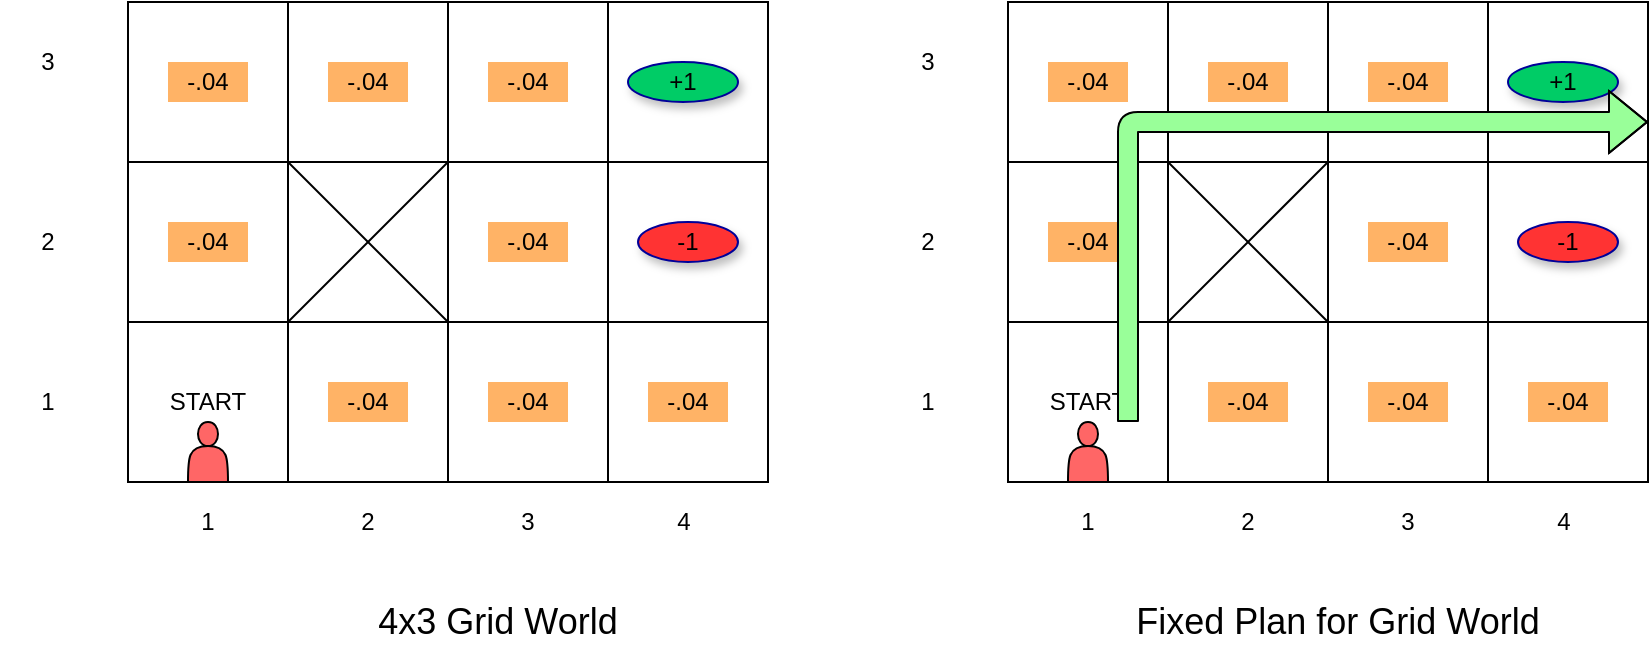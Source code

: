 <mxfile version="12.8.2" type="device"><diagram id="Zpx2hZGRedN-7M9drF_a" name="Page-1"><mxGraphModel dx="2046" dy="848" grid="1" gridSize="10" guides="1" tooltips="1" connect="1" arrows="1" fold="1" page="1" pageScale="1" pageWidth="850" pageHeight="1100" math="0" shadow="0"><root><mxCell id="0"/><mxCell id="1" parent="0"/><mxCell id="sHLdiJZ5vMlQr8QnRT6h-1" value="" style="whiteSpace=wrap;html=1;aspect=fixed;" parent="1" vertex="1"><mxGeometry x="80" y="280" width="80" height="80" as="geometry"/></mxCell><mxCell id="sHLdiJZ5vMlQr8QnRT6h-2" value="" style="whiteSpace=wrap;html=1;aspect=fixed;" parent="1" vertex="1"><mxGeometry x="160" y="280" width="80" height="80" as="geometry"/></mxCell><mxCell id="sHLdiJZ5vMlQr8QnRT6h-3" value="" style="whiteSpace=wrap;html=1;aspect=fixed;" parent="1" vertex="1"><mxGeometry x="240" y="280" width="80" height="80" as="geometry"/></mxCell><mxCell id="sHLdiJZ5vMlQr8QnRT6h-5" value="" style="whiteSpace=wrap;html=1;aspect=fixed;" parent="1" vertex="1"><mxGeometry x="320" y="280" width="80" height="80" as="geometry"/></mxCell><mxCell id="sHLdiJZ5vMlQr8QnRT6h-6" value="" style="whiteSpace=wrap;html=1;aspect=fixed;" parent="1" vertex="1"><mxGeometry x="80" y="360" width="80" height="80" as="geometry"/></mxCell><mxCell id="sHLdiJZ5vMlQr8QnRT6h-7" value="" style="whiteSpace=wrap;html=1;aspect=fixed;" parent="1" vertex="1"><mxGeometry x="160" y="360" width="80" height="80" as="geometry"/></mxCell><mxCell id="sHLdiJZ5vMlQr8QnRT6h-8" value="" style="whiteSpace=wrap;html=1;aspect=fixed;" parent="1" vertex="1"><mxGeometry x="240" y="360" width="80" height="80" as="geometry"/></mxCell><mxCell id="sHLdiJZ5vMlQr8QnRT6h-9" value="" style="whiteSpace=wrap;html=1;aspect=fixed;" parent="1" vertex="1"><mxGeometry x="320" y="360" width="80" height="80" as="geometry"/></mxCell><mxCell id="sHLdiJZ5vMlQr8QnRT6h-10" value="" style="whiteSpace=wrap;html=1;aspect=fixed;" parent="1" vertex="1"><mxGeometry x="80" y="440" width="80" height="80" as="geometry"/></mxCell><mxCell id="sHLdiJZ5vMlQr8QnRT6h-11" value="" style="whiteSpace=wrap;html=1;aspect=fixed;" parent="1" vertex="1"><mxGeometry x="160" y="440" width="80" height="80" as="geometry"/></mxCell><mxCell id="sHLdiJZ5vMlQr8QnRT6h-12" value="" style="whiteSpace=wrap;html=1;aspect=fixed;" parent="1" vertex="1"><mxGeometry x="240" y="440" width="80" height="80" as="geometry"/></mxCell><mxCell id="sHLdiJZ5vMlQr8QnRT6h-13" value="" style="whiteSpace=wrap;html=1;aspect=fixed;" parent="1" vertex="1"><mxGeometry x="320" y="440" width="80" height="80" as="geometry"/></mxCell><mxCell id="sHLdiJZ5vMlQr8QnRT6h-14" value="" style="endArrow=none;html=1;entryX=0;entryY=0;entryDx=0;entryDy=0;exitX=0;exitY=0;exitDx=0;exitDy=0;" parent="1" source="sHLdiJZ5vMlQr8QnRT6h-12" target="sHLdiJZ5vMlQr8QnRT6h-7" edge="1"><mxGeometry width="50" height="50" relative="1" as="geometry"><mxPoint x="280" y="490" as="sourcePoint"/><mxPoint x="330" y="440" as="targetPoint"/></mxGeometry></mxCell><mxCell id="sHLdiJZ5vMlQr8QnRT6h-15" value="" style="endArrow=none;html=1;entryX=0;entryY=0;entryDx=0;entryDy=0;exitX=0;exitY=0;exitDx=0;exitDy=0;" parent="1" source="sHLdiJZ5vMlQr8QnRT6h-11" target="sHLdiJZ5vMlQr8QnRT6h-8" edge="1"><mxGeometry width="50" height="50" relative="1" as="geometry"><mxPoint x="280" y="490" as="sourcePoint"/><mxPoint x="330" y="440" as="targetPoint"/></mxGeometry></mxCell><mxCell id="sHLdiJZ5vMlQr8QnRT6h-18" value="START" style="text;html=1;strokeColor=none;fillColor=none;align=center;verticalAlign=middle;whiteSpace=wrap;rounded=0;" parent="1" vertex="1"><mxGeometry x="100" y="470" width="40" height="20" as="geometry"/></mxCell><mxCell id="sHLdiJZ5vMlQr8QnRT6h-19" value="" style="shape=actor;whiteSpace=wrap;html=1;fillColor=#FF6666;" parent="1" vertex="1"><mxGeometry x="110" y="490" width="20" height="30" as="geometry"/></mxCell><mxCell id="sHLdiJZ5vMlQr8QnRT6h-20" value="-.04" style="text;html=1;strokeColor=none;fillColor=#FFB366;align=center;verticalAlign=middle;whiteSpace=wrap;rounded=0;" parent="1" vertex="1"><mxGeometry x="100" y="390" width="40" height="20" as="geometry"/></mxCell><mxCell id="sHLdiJZ5vMlQr8QnRT6h-21" value="-.04" style="text;html=1;strokeColor=none;fillColor=#FFB366;align=center;verticalAlign=middle;whiteSpace=wrap;rounded=0;" parent="1" vertex="1"><mxGeometry x="100" y="310" width="40" height="20" as="geometry"/></mxCell><mxCell id="sHLdiJZ5vMlQr8QnRT6h-22" value="-.04" style="text;html=1;strokeColor=none;fillColor=#FFB366;align=center;verticalAlign=middle;whiteSpace=wrap;rounded=0;" parent="1" vertex="1"><mxGeometry x="180" y="470" width="40" height="20" as="geometry"/></mxCell><mxCell id="sHLdiJZ5vMlQr8QnRT6h-24" value="-.04" style="text;html=1;strokeColor=none;fillColor=#FFB366;align=center;verticalAlign=middle;whiteSpace=wrap;rounded=0;" parent="1" vertex="1"><mxGeometry x="180" y="310" width="40" height="20" as="geometry"/></mxCell><mxCell id="sHLdiJZ5vMlQr8QnRT6h-25" value="-.04" style="text;html=1;strokeColor=none;fillColor=#FFB366;align=center;verticalAlign=middle;whiteSpace=wrap;rounded=0;" parent="1" vertex="1"><mxGeometry x="260" y="310" width="40" height="20" as="geometry"/></mxCell><mxCell id="sHLdiJZ5vMlQr8QnRT6h-26" value="-.04" style="text;html=1;strokeColor=none;fillColor=#FFB366;align=center;verticalAlign=middle;whiteSpace=wrap;rounded=0;" parent="1" vertex="1"><mxGeometry x="260" y="390" width="40" height="20" as="geometry"/></mxCell><mxCell id="sHLdiJZ5vMlQr8QnRT6h-27" value="-.04" style="text;html=1;strokeColor=none;fillColor=#FFB366;align=center;verticalAlign=middle;whiteSpace=wrap;rounded=0;" parent="1" vertex="1"><mxGeometry x="260" y="470" width="40" height="20" as="geometry"/></mxCell><mxCell id="sHLdiJZ5vMlQr8QnRT6h-28" value="-.04" style="text;html=1;strokeColor=none;fillColor=#FFB366;align=center;verticalAlign=middle;whiteSpace=wrap;rounded=0;" parent="1" vertex="1"><mxGeometry x="340" y="470" width="40" height="20" as="geometry"/></mxCell><mxCell id="sHLdiJZ5vMlQr8QnRT6h-29" value="-1" style="ellipse;whiteSpace=wrap;html=1;align=center;container=1;recursiveResize=0;treeFolding=1;treeMoving=1;shadow=1;strokeColor=#000099;fillColor=#FF3333;" parent="1" vertex="1"><mxGeometry x="335" y="390" width="50" height="20" as="geometry"/></mxCell><mxCell id="sHLdiJZ5vMlQr8QnRT6h-31" value="+1" style="ellipse;whiteSpace=wrap;html=1;align=center;container=1;recursiveResize=0;treeFolding=1;treeMoving=1;shadow=1;strokeColor=#000099;fillColor=#00CC66;" parent="1" vertex="1"><mxGeometry x="330" y="310" width="55" height="20" as="geometry"/></mxCell><mxCell id="sHLdiJZ5vMlQr8QnRT6h-39" value="1" style="text;html=1;strokeColor=none;fillColor=none;align=center;verticalAlign=middle;whiteSpace=wrap;rounded=0;shadow=1;" parent="1" vertex="1"><mxGeometry x="100" y="530" width="40" height="20" as="geometry"/></mxCell><mxCell id="sHLdiJZ5vMlQr8QnRT6h-40" value="2" style="text;html=1;strokeColor=none;fillColor=none;align=center;verticalAlign=middle;whiteSpace=wrap;rounded=0;shadow=1;" parent="1" vertex="1"><mxGeometry x="180" y="530" width="40" height="20" as="geometry"/></mxCell><mxCell id="sHLdiJZ5vMlQr8QnRT6h-41" value="3" style="text;html=1;strokeColor=none;fillColor=none;align=center;verticalAlign=middle;whiteSpace=wrap;rounded=0;shadow=1;" parent="1" vertex="1"><mxGeometry x="260" y="530" width="40" height="20" as="geometry"/></mxCell><mxCell id="sHLdiJZ5vMlQr8QnRT6h-42" value="4" style="text;html=1;strokeColor=none;fillColor=none;align=center;verticalAlign=middle;whiteSpace=wrap;rounded=0;shadow=1;" parent="1" vertex="1"><mxGeometry x="337.5" y="530" width="40" height="20" as="geometry"/></mxCell><mxCell id="sHLdiJZ5vMlQr8QnRT6h-43" value="1" style="text;html=1;strokeColor=none;fillColor=none;align=center;verticalAlign=middle;whiteSpace=wrap;rounded=0;shadow=1;" parent="1" vertex="1"><mxGeometry x="20" y="470" width="40" height="20" as="geometry"/></mxCell><mxCell id="sHLdiJZ5vMlQr8QnRT6h-44" value="2" style="text;html=1;strokeColor=none;fillColor=none;align=center;verticalAlign=middle;whiteSpace=wrap;rounded=0;shadow=1;" parent="1" vertex="1"><mxGeometry x="20" y="390" width="40" height="20" as="geometry"/></mxCell><mxCell id="sHLdiJZ5vMlQr8QnRT6h-45" value="3" style="text;html=1;strokeColor=none;fillColor=none;align=center;verticalAlign=middle;whiteSpace=wrap;rounded=0;shadow=1;" parent="1" vertex="1"><mxGeometry x="20" y="300" width="40" height="20" as="geometry"/></mxCell><mxCell id="aZ09hhIaIwFK6dFilLpX-1" value="" style="whiteSpace=wrap;html=1;aspect=fixed;" parent="1" vertex="1"><mxGeometry x="520" y="280" width="80" height="80" as="geometry"/></mxCell><mxCell id="aZ09hhIaIwFK6dFilLpX-2" value="" style="whiteSpace=wrap;html=1;aspect=fixed;" parent="1" vertex="1"><mxGeometry x="600" y="280" width="80" height="80" as="geometry"/></mxCell><mxCell id="aZ09hhIaIwFK6dFilLpX-3" value="" style="whiteSpace=wrap;html=1;aspect=fixed;" parent="1" vertex="1"><mxGeometry x="680" y="280" width="80" height="80" as="geometry"/></mxCell><mxCell id="aZ09hhIaIwFK6dFilLpX-4" value="" style="whiteSpace=wrap;html=1;aspect=fixed;" parent="1" vertex="1"><mxGeometry x="760" y="280" width="80" height="80" as="geometry"/></mxCell><mxCell id="aZ09hhIaIwFK6dFilLpX-5" value="" style="whiteSpace=wrap;html=1;aspect=fixed;" parent="1" vertex="1"><mxGeometry x="520" y="360" width="80" height="80" as="geometry"/></mxCell><mxCell id="aZ09hhIaIwFK6dFilLpX-6" value="" style="whiteSpace=wrap;html=1;aspect=fixed;" parent="1" vertex="1"><mxGeometry x="600" y="360" width="80" height="80" as="geometry"/></mxCell><mxCell id="aZ09hhIaIwFK6dFilLpX-7" value="" style="whiteSpace=wrap;html=1;aspect=fixed;" parent="1" vertex="1"><mxGeometry x="680" y="360" width="80" height="80" as="geometry"/></mxCell><mxCell id="aZ09hhIaIwFK6dFilLpX-8" value="" style="whiteSpace=wrap;html=1;aspect=fixed;" parent="1" vertex="1"><mxGeometry x="760" y="360" width="80" height="80" as="geometry"/></mxCell><mxCell id="aZ09hhIaIwFK6dFilLpX-9" value="" style="whiteSpace=wrap;html=1;aspect=fixed;" parent="1" vertex="1"><mxGeometry x="520" y="440" width="80" height="80" as="geometry"/></mxCell><mxCell id="aZ09hhIaIwFK6dFilLpX-10" value="" style="whiteSpace=wrap;html=1;aspect=fixed;" parent="1" vertex="1"><mxGeometry x="600" y="440" width="80" height="80" as="geometry"/></mxCell><mxCell id="aZ09hhIaIwFK6dFilLpX-11" value="" style="whiteSpace=wrap;html=1;aspect=fixed;" parent="1" vertex="1"><mxGeometry x="680" y="440" width="80" height="80" as="geometry"/></mxCell><mxCell id="aZ09hhIaIwFK6dFilLpX-12" value="" style="whiteSpace=wrap;html=1;aspect=fixed;" parent="1" vertex="1"><mxGeometry x="760" y="440" width="80" height="80" as="geometry"/></mxCell><mxCell id="aZ09hhIaIwFK6dFilLpX-13" value="" style="endArrow=none;html=1;entryX=0;entryY=0;entryDx=0;entryDy=0;exitX=0;exitY=0;exitDx=0;exitDy=0;" parent="1" source="aZ09hhIaIwFK6dFilLpX-11" target="aZ09hhIaIwFK6dFilLpX-6" edge="1"><mxGeometry width="50" height="50" relative="1" as="geometry"><mxPoint x="720" y="490" as="sourcePoint"/><mxPoint x="770" y="440" as="targetPoint"/></mxGeometry></mxCell><mxCell id="aZ09hhIaIwFK6dFilLpX-14" value="" style="endArrow=none;html=1;entryX=0;entryY=0;entryDx=0;entryDy=0;exitX=0;exitY=0;exitDx=0;exitDy=0;" parent="1" source="aZ09hhIaIwFK6dFilLpX-10" target="aZ09hhIaIwFK6dFilLpX-7" edge="1"><mxGeometry width="50" height="50" relative="1" as="geometry"><mxPoint x="720" y="490" as="sourcePoint"/><mxPoint x="770" y="440" as="targetPoint"/></mxGeometry></mxCell><mxCell id="aZ09hhIaIwFK6dFilLpX-15" value="START" style="text;html=1;strokeColor=none;fillColor=none;align=center;verticalAlign=middle;whiteSpace=wrap;rounded=0;" parent="1" vertex="1"><mxGeometry x="540" y="470" width="40" height="20" as="geometry"/></mxCell><mxCell id="aZ09hhIaIwFK6dFilLpX-16" value="" style="shape=actor;whiteSpace=wrap;html=1;fillColor=#FF6666;" parent="1" vertex="1"><mxGeometry x="550" y="490" width="20" height="30" as="geometry"/></mxCell><mxCell id="aZ09hhIaIwFK6dFilLpX-17" value="-.04" style="text;html=1;strokeColor=none;fillColor=#FFB366;align=center;verticalAlign=middle;whiteSpace=wrap;rounded=0;" parent="1" vertex="1"><mxGeometry x="540" y="390" width="40" height="20" as="geometry"/></mxCell><mxCell id="aZ09hhIaIwFK6dFilLpX-18" value="-.04" style="text;html=1;strokeColor=none;fillColor=#FFB366;align=center;verticalAlign=middle;whiteSpace=wrap;rounded=0;" parent="1" vertex="1"><mxGeometry x="540" y="310" width="40" height="20" as="geometry"/></mxCell><mxCell id="aZ09hhIaIwFK6dFilLpX-19" value="-.04" style="text;html=1;strokeColor=none;fillColor=#FFB366;align=center;verticalAlign=middle;whiteSpace=wrap;rounded=0;" parent="1" vertex="1"><mxGeometry x="620" y="470" width="40" height="20" as="geometry"/></mxCell><mxCell id="aZ09hhIaIwFK6dFilLpX-20" value="-.04" style="text;html=1;strokeColor=none;fillColor=#FFB366;align=center;verticalAlign=middle;whiteSpace=wrap;rounded=0;" parent="1" vertex="1"><mxGeometry x="620" y="310" width="40" height="20" as="geometry"/></mxCell><mxCell id="aZ09hhIaIwFK6dFilLpX-21" value="-.04" style="text;html=1;strokeColor=none;fillColor=#FFB366;align=center;verticalAlign=middle;whiteSpace=wrap;rounded=0;" parent="1" vertex="1"><mxGeometry x="700" y="310" width="40" height="20" as="geometry"/></mxCell><mxCell id="aZ09hhIaIwFK6dFilLpX-22" value="-.04" style="text;html=1;strokeColor=none;fillColor=#FFB366;align=center;verticalAlign=middle;whiteSpace=wrap;rounded=0;" parent="1" vertex="1"><mxGeometry x="700" y="390" width="40" height="20" as="geometry"/></mxCell><mxCell id="aZ09hhIaIwFK6dFilLpX-23" value="-.04" style="text;html=1;strokeColor=none;fillColor=#FFB366;align=center;verticalAlign=middle;whiteSpace=wrap;rounded=0;" parent="1" vertex="1"><mxGeometry x="700" y="470" width="40" height="20" as="geometry"/></mxCell><mxCell id="aZ09hhIaIwFK6dFilLpX-24" value="-.04" style="text;html=1;strokeColor=none;fillColor=#FFB366;align=center;verticalAlign=middle;whiteSpace=wrap;rounded=0;" parent="1" vertex="1"><mxGeometry x="780" y="470" width="40" height="20" as="geometry"/></mxCell><mxCell id="aZ09hhIaIwFK6dFilLpX-25" value="-1" style="ellipse;whiteSpace=wrap;html=1;align=center;container=1;recursiveResize=0;treeFolding=1;treeMoving=1;shadow=1;strokeColor=#000099;fillColor=#FF3333;" parent="1" vertex="1"><mxGeometry x="775" y="390" width="50" height="20" as="geometry"/></mxCell><mxCell id="aZ09hhIaIwFK6dFilLpX-26" value="+1" style="ellipse;whiteSpace=wrap;html=1;align=center;container=1;recursiveResize=0;treeFolding=1;treeMoving=1;shadow=1;strokeColor=#000099;fillColor=#00CC66;" parent="1" vertex="1"><mxGeometry x="770" y="310" width="55" height="20" as="geometry"/></mxCell><mxCell id="aZ09hhIaIwFK6dFilLpX-27" value="" style="shape=flexArrow;endArrow=classic;html=1;exitX=1;exitY=1;exitDx=0;exitDy=0;fillColor=#99FF99;entryX=1;entryY=0.75;entryDx=0;entryDy=0;" parent="1" source="aZ09hhIaIwFK6dFilLpX-15" target="aZ09hhIaIwFK6dFilLpX-4" edge="1"><mxGeometry width="50" height="50" relative="1" as="geometry"><mxPoint x="710" y="450" as="sourcePoint"/><mxPoint x="760" y="400" as="targetPoint"/><Array as="points"><mxPoint x="580" y="340"/></Array></mxGeometry></mxCell><mxCell id="aZ09hhIaIwFK6dFilLpX-28" value="1" style="text;html=1;strokeColor=none;fillColor=none;align=center;verticalAlign=middle;whiteSpace=wrap;rounded=0;shadow=1;" parent="1" vertex="1"><mxGeometry x="540" y="530" width="40" height="20" as="geometry"/></mxCell><mxCell id="aZ09hhIaIwFK6dFilLpX-29" value="2" style="text;html=1;strokeColor=none;fillColor=none;align=center;verticalAlign=middle;whiteSpace=wrap;rounded=0;shadow=1;" parent="1" vertex="1"><mxGeometry x="620" y="530" width="40" height="20" as="geometry"/></mxCell><mxCell id="aZ09hhIaIwFK6dFilLpX-30" value="3" style="text;html=1;strokeColor=none;fillColor=none;align=center;verticalAlign=middle;whiteSpace=wrap;rounded=0;shadow=1;" parent="1" vertex="1"><mxGeometry x="700" y="530" width="40" height="20" as="geometry"/></mxCell><mxCell id="aZ09hhIaIwFK6dFilLpX-31" value="4" style="text;html=1;strokeColor=none;fillColor=none;align=center;verticalAlign=middle;whiteSpace=wrap;rounded=0;shadow=1;" parent="1" vertex="1"><mxGeometry x="777.5" y="530" width="40" height="20" as="geometry"/></mxCell><mxCell id="aZ09hhIaIwFK6dFilLpX-32" value="1" style="text;html=1;strokeColor=none;fillColor=none;align=center;verticalAlign=middle;whiteSpace=wrap;rounded=0;shadow=1;" parent="1" vertex="1"><mxGeometry x="460" y="470" width="40" height="20" as="geometry"/></mxCell><mxCell id="aZ09hhIaIwFK6dFilLpX-33" value="2" style="text;html=1;strokeColor=none;fillColor=none;align=center;verticalAlign=middle;whiteSpace=wrap;rounded=0;shadow=1;" parent="1" vertex="1"><mxGeometry x="460" y="390" width="40" height="20" as="geometry"/></mxCell><mxCell id="aZ09hhIaIwFK6dFilLpX-34" value="3" style="text;html=1;strokeColor=none;fillColor=none;align=center;verticalAlign=middle;whiteSpace=wrap;rounded=0;shadow=1;" parent="1" vertex="1"><mxGeometry x="460" y="300" width="40" height="20" as="geometry"/></mxCell><mxCell id="OQADcdgjbxVJYo8nJv51-1" value="&lt;font style=&quot;font-size: 18px&quot;&gt;4x3 Grid World&lt;/font&gt;" style="text;html=1;strokeColor=none;fillColor=none;align=center;verticalAlign=middle;whiteSpace=wrap;rounded=0;" vertex="1" parent="1"><mxGeometry x="170" y="570" width="190" height="40" as="geometry"/></mxCell><mxCell id="OQADcdgjbxVJYo8nJv51-3" value="&lt;font style=&quot;font-size: 18px&quot;&gt;Fixed Plan for Grid World&lt;/font&gt;" style="text;html=1;strokeColor=none;fillColor=none;align=center;verticalAlign=middle;whiteSpace=wrap;rounded=0;" vertex="1" parent="1"><mxGeometry x="570" y="570" width="230" height="40" as="geometry"/></mxCell></root></mxGraphModel></diagram></mxfile>